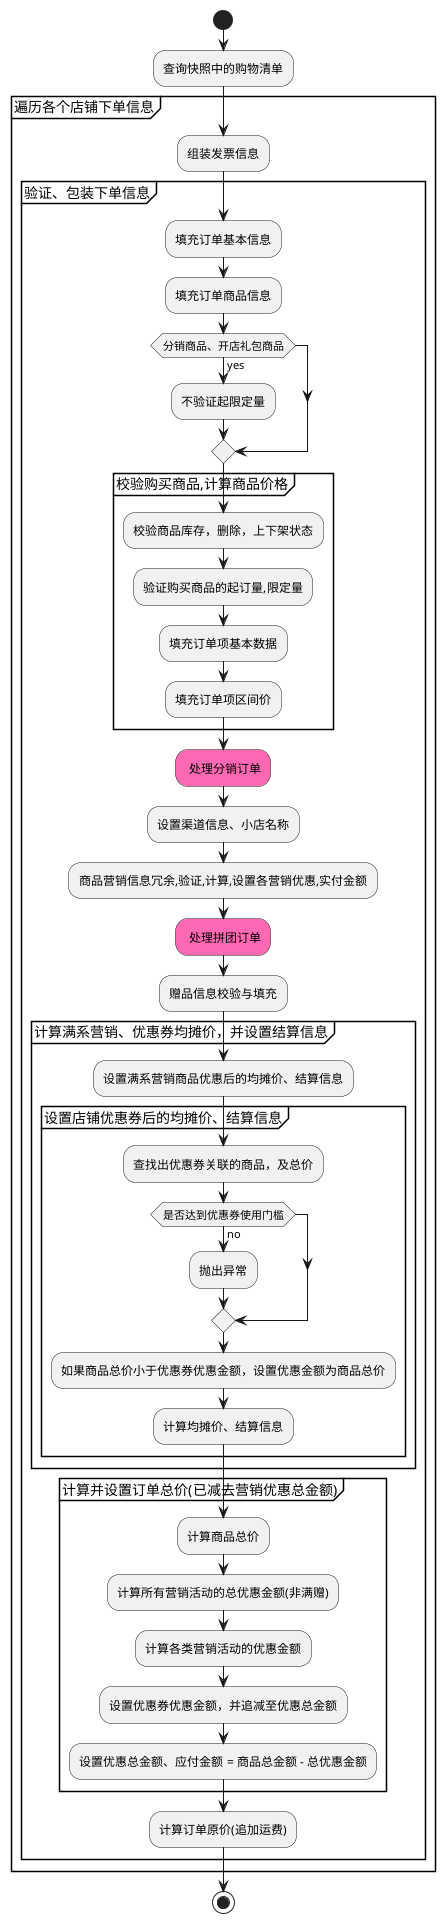 @startuml
start
:﻿﻿查询快照中的购物清单;
partition ﻿遍历各个店铺下单信息 {
    :﻿组装发票信息;
    partition ﻿验证、包装下单信息 {
        :﻿填充订单基本信息;
        :﻿填充订单商品信息;
        if(分销商品、开店礼包商品) then (yes)
            :不验证起限定量;
        endif
        partition ﻿校验购买商品,计算商品价格 {
            :﻿校验商品库存，删除，上下架状态;
            :﻿﻿验证购买商品的起订量,限定量;
            :﻿﻿填充订单项基本数据;
            :﻿﻿填充订单项区间价;
        }
        #HotPink: 处理分销订单;
        :设置渠道信息、小店名称;
        :﻿商品营销信息冗余,验证,计算,设置各营销优惠,实付金额;
        #HotPink: 处理拼团订单;
        :﻿﻿赠品信息校验与填充;
        partition 计算满系营销、优惠券均摊价，并设置结算信息{
            :设置满系营销商品优惠后的均摊价、结算信息;
            partition 设置店铺优惠券后的均摊价、结算信息{
                :查找出优惠券关联的商品，及总价;
                if(是否达到优惠券使用门槛) then (no)
                    :抛出异常;
                endif
                :如果商品总价小于优惠券优惠金额，设置优惠金额为商品总价;
                :计算均摊价、结算信息;
            }
        }
        partition ﻿﻿计算并设置订单总价(已减去营销优惠总金额){
            :计算商品总价;
            :计算所有营销活动的总优惠金额(非满赠);
            :计算各类营销活动的优惠金额;
            :设置优惠券优惠金额，并追减至优惠总金额;
            :设置优惠总金额、应付金额 = 商品总金额 - 总优惠金额;
        }
        :﻿计算订单原价(追加运费);
    }
}
stop
@enduml
